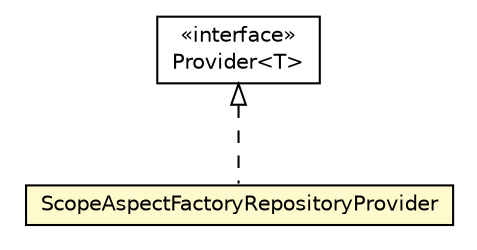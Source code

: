 #!/usr/local/bin/dot
#
# Class diagram 
# Generated by UMLGraph version 5.1 (http://www.umlgraph.org/)
#

digraph G {
	edge [fontname="Helvetica",fontsize=10,labelfontname="Helvetica",labelfontsize=10];
	node [fontname="Helvetica",fontsize=10,shape=plaintext];
	nodesep=0.25;
	ranksep=0.5;
	// org.androidtransfuse.analysis.astAnalyzer.ScopeAspectFactoryRepositoryProvider
	c38234 [label=<<table title="org.androidtransfuse.analysis.astAnalyzer.ScopeAspectFactoryRepositoryProvider" border="0" cellborder="1" cellspacing="0" cellpadding="2" port="p" bgcolor="lemonChiffon" href="./ScopeAspectFactoryRepositoryProvider.html">
		<tr><td><table border="0" cellspacing="0" cellpadding="1">
<tr><td align="center" balign="center"> ScopeAspectFactoryRepositoryProvider </td></tr>
		</table></td></tr>
		</table>>, fontname="Helvetica", fontcolor="black", fontsize=10.0];
	//org.androidtransfuse.analysis.astAnalyzer.ScopeAspectFactoryRepositoryProvider implements javax.inject.Provider<T>
	c38418:p -> c38234:p [dir=back,arrowtail=empty,style=dashed];
	// javax.inject.Provider<T>
	c38418 [label=<<table title="javax.inject.Provider" border="0" cellborder="1" cellspacing="0" cellpadding="2" port="p" href="http://java.sun.com/j2se/1.4.2/docs/api/javax/inject/Provider.html">
		<tr><td><table border="0" cellspacing="0" cellpadding="1">
<tr><td align="center" balign="center"> &#171;interface&#187; </td></tr>
<tr><td align="center" balign="center"> Provider&lt;T&gt; </td></tr>
		</table></td></tr>
		</table>>, fontname="Helvetica", fontcolor="black", fontsize=10.0];
}

